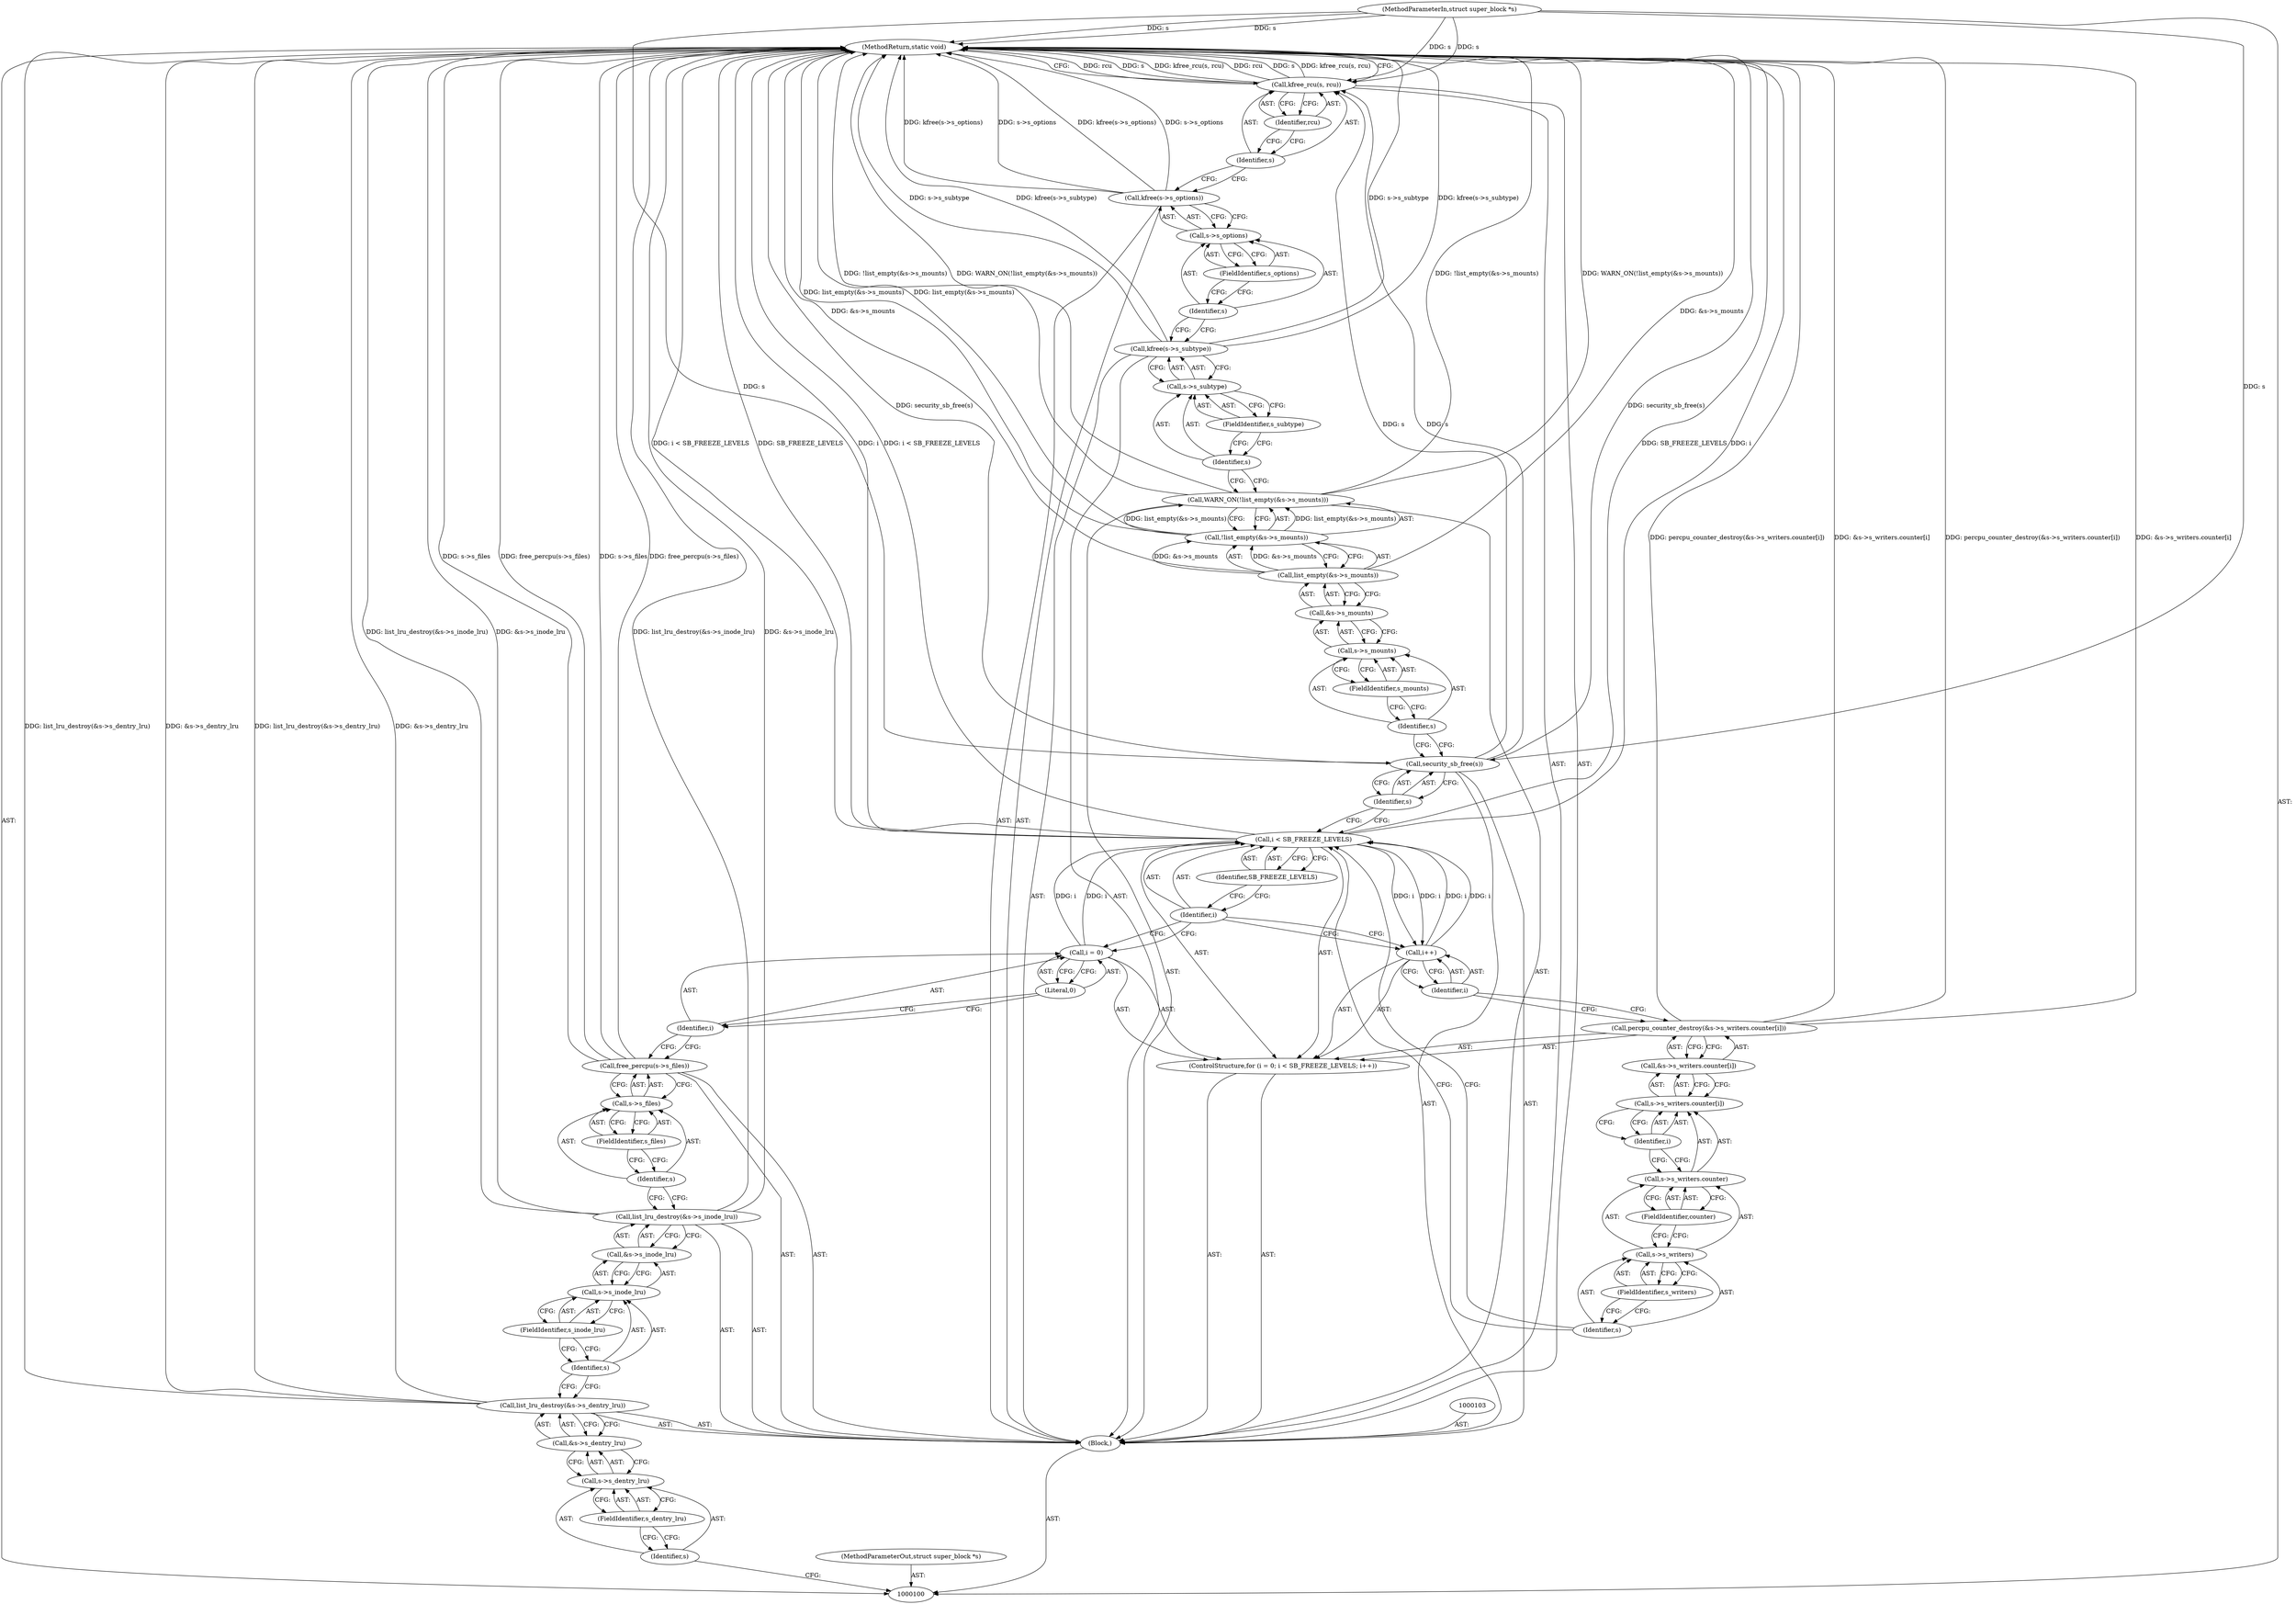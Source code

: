 digraph "1_linux_eee5cc2702929fd41cce28058dc6d6717f723f87_11" {
"1000156" [label="(MethodReturn,static void)"];
"1000101" [label="(MethodParameterIn,struct super_block *s)"];
"1000233" [label="(MethodParameterOut,struct super_block *s)"];
"1000128" [label="(Call,&s->s_writers.counter[i])"];
"1000129" [label="(Call,s->s_writers.counter[i])"];
"1000130" [label="(Call,s->s_writers.counter)"];
"1000131" [label="(Call,s->s_writers)"];
"1000132" [label="(Identifier,s)"];
"1000127" [label="(Call,percpu_counter_destroy(&s->s_writers.counter[i]))"];
"1000133" [label="(FieldIdentifier,s_writers)"];
"1000134" [label="(FieldIdentifier,counter)"];
"1000135" [label="(Identifier,i)"];
"1000137" [label="(Identifier,s)"];
"1000136" [label="(Call,security_sb_free(s))"];
"1000138" [label="(Call,WARN_ON(!list_empty(&s->s_mounts)))"];
"1000140" [label="(Call,list_empty(&s->s_mounts))"];
"1000141" [label="(Call,&s->s_mounts)"];
"1000142" [label="(Call,s->s_mounts)"];
"1000143" [label="(Identifier,s)"];
"1000144" [label="(FieldIdentifier,s_mounts)"];
"1000139" [label="(Call,!list_empty(&s->s_mounts))"];
"1000145" [label="(Call,kfree(s->s_subtype))"];
"1000148" [label="(FieldIdentifier,s_subtype)"];
"1000146" [label="(Call,s->s_subtype)"];
"1000147" [label="(Identifier,s)"];
"1000149" [label="(Call,kfree(s->s_options))"];
"1000152" [label="(FieldIdentifier,s_options)"];
"1000150" [label="(Call,s->s_options)"];
"1000151" [label="(Identifier,s)"];
"1000153" [label="(Call,kfree_rcu(s, rcu))"];
"1000154" [label="(Identifier,s)"];
"1000155" [label="(Identifier,rcu)"];
"1000102" [label="(Block,)"];
"1000105" [label="(Call,&s->s_dentry_lru)"];
"1000104" [label="(Call,list_lru_destroy(&s->s_dentry_lru))"];
"1000106" [label="(Call,s->s_dentry_lru)"];
"1000107" [label="(Identifier,s)"];
"1000108" [label="(FieldIdentifier,s_dentry_lru)"];
"1000110" [label="(Call,&s->s_inode_lru)"];
"1000109" [label="(Call,list_lru_destroy(&s->s_inode_lru))"];
"1000111" [label="(Call,s->s_inode_lru)"];
"1000112" [label="(Identifier,s)"];
"1000113" [label="(FieldIdentifier,s_inode_lru)"];
"1000114" [label="(Call,free_percpu(s->s_files))"];
"1000115" [label="(Call,s->s_files)"];
"1000116" [label="(Identifier,s)"];
"1000117" [label="(FieldIdentifier,s_files)"];
"1000121" [label="(Literal,0)"];
"1000122" [label="(Call,i < SB_FREEZE_LEVELS)"];
"1000123" [label="(Identifier,i)"];
"1000124" [label="(Identifier,SB_FREEZE_LEVELS)"];
"1000118" [label="(ControlStructure,for (i = 0; i < SB_FREEZE_LEVELS; i++))"];
"1000125" [label="(Call,i++)"];
"1000126" [label="(Identifier,i)"];
"1000119" [label="(Call,i = 0)"];
"1000120" [label="(Identifier,i)"];
"1000156" -> "1000100"  [label="AST: "];
"1000156" -> "1000153"  [label="CFG: "];
"1000104" -> "1000156"  [label="DDG: list_lru_destroy(&s->s_dentry_lru)"];
"1000104" -> "1000156"  [label="DDG: &s->s_dentry_lru"];
"1000114" -> "1000156"  [label="DDG: free_percpu(s->s_files)"];
"1000114" -> "1000156"  [label="DDG: s->s_files"];
"1000139" -> "1000156"  [label="DDG: list_empty(&s->s_mounts)"];
"1000153" -> "1000156"  [label="DDG: rcu"];
"1000153" -> "1000156"  [label="DDG: s"];
"1000153" -> "1000156"  [label="DDG: kfree_rcu(s, rcu)"];
"1000149" -> "1000156"  [label="DDG: kfree(s->s_options)"];
"1000149" -> "1000156"  [label="DDG: s->s_options"];
"1000145" -> "1000156"  [label="DDG: s->s_subtype"];
"1000145" -> "1000156"  [label="DDG: kfree(s->s_subtype)"];
"1000109" -> "1000156"  [label="DDG: list_lru_destroy(&s->s_inode_lru)"];
"1000109" -> "1000156"  [label="DDG: &s->s_inode_lru"];
"1000122" -> "1000156"  [label="DDG: SB_FREEZE_LEVELS"];
"1000122" -> "1000156"  [label="DDG: i"];
"1000122" -> "1000156"  [label="DDG: i < SB_FREEZE_LEVELS"];
"1000140" -> "1000156"  [label="DDG: &s->s_mounts"];
"1000138" -> "1000156"  [label="DDG: !list_empty(&s->s_mounts)"];
"1000138" -> "1000156"  [label="DDG: WARN_ON(!list_empty(&s->s_mounts))"];
"1000127" -> "1000156"  [label="DDG: percpu_counter_destroy(&s->s_writers.counter[i])"];
"1000127" -> "1000156"  [label="DDG: &s->s_writers.counter[i]"];
"1000101" -> "1000156"  [label="DDG: s"];
"1000136" -> "1000156"  [label="DDG: security_sb_free(s)"];
"1000101" -> "1000100"  [label="AST: "];
"1000101" -> "1000156"  [label="DDG: s"];
"1000101" -> "1000136"  [label="DDG: s"];
"1000101" -> "1000153"  [label="DDG: s"];
"1000233" -> "1000100"  [label="AST: "];
"1000128" -> "1000127"  [label="AST: "];
"1000128" -> "1000129"  [label="CFG: "];
"1000129" -> "1000128"  [label="AST: "];
"1000127" -> "1000128"  [label="CFG: "];
"1000129" -> "1000128"  [label="AST: "];
"1000129" -> "1000135"  [label="CFG: "];
"1000130" -> "1000129"  [label="AST: "];
"1000135" -> "1000129"  [label="AST: "];
"1000128" -> "1000129"  [label="CFG: "];
"1000130" -> "1000129"  [label="AST: "];
"1000130" -> "1000134"  [label="CFG: "];
"1000131" -> "1000130"  [label="AST: "];
"1000134" -> "1000130"  [label="AST: "];
"1000135" -> "1000130"  [label="CFG: "];
"1000131" -> "1000130"  [label="AST: "];
"1000131" -> "1000133"  [label="CFG: "];
"1000132" -> "1000131"  [label="AST: "];
"1000133" -> "1000131"  [label="AST: "];
"1000134" -> "1000131"  [label="CFG: "];
"1000132" -> "1000131"  [label="AST: "];
"1000132" -> "1000122"  [label="CFG: "];
"1000133" -> "1000132"  [label="CFG: "];
"1000127" -> "1000118"  [label="AST: "];
"1000127" -> "1000128"  [label="CFG: "];
"1000128" -> "1000127"  [label="AST: "];
"1000126" -> "1000127"  [label="CFG: "];
"1000127" -> "1000156"  [label="DDG: percpu_counter_destroy(&s->s_writers.counter[i])"];
"1000127" -> "1000156"  [label="DDG: &s->s_writers.counter[i]"];
"1000133" -> "1000131"  [label="AST: "];
"1000133" -> "1000132"  [label="CFG: "];
"1000131" -> "1000133"  [label="CFG: "];
"1000134" -> "1000130"  [label="AST: "];
"1000134" -> "1000131"  [label="CFG: "];
"1000130" -> "1000134"  [label="CFG: "];
"1000135" -> "1000129"  [label="AST: "];
"1000135" -> "1000130"  [label="CFG: "];
"1000129" -> "1000135"  [label="CFG: "];
"1000137" -> "1000136"  [label="AST: "];
"1000137" -> "1000122"  [label="CFG: "];
"1000136" -> "1000137"  [label="CFG: "];
"1000136" -> "1000102"  [label="AST: "];
"1000136" -> "1000137"  [label="CFG: "];
"1000137" -> "1000136"  [label="AST: "];
"1000143" -> "1000136"  [label="CFG: "];
"1000136" -> "1000156"  [label="DDG: security_sb_free(s)"];
"1000101" -> "1000136"  [label="DDG: s"];
"1000136" -> "1000153"  [label="DDG: s"];
"1000138" -> "1000102"  [label="AST: "];
"1000138" -> "1000139"  [label="CFG: "];
"1000139" -> "1000138"  [label="AST: "];
"1000147" -> "1000138"  [label="CFG: "];
"1000138" -> "1000156"  [label="DDG: !list_empty(&s->s_mounts)"];
"1000138" -> "1000156"  [label="DDG: WARN_ON(!list_empty(&s->s_mounts))"];
"1000139" -> "1000138"  [label="DDG: list_empty(&s->s_mounts)"];
"1000140" -> "1000139"  [label="AST: "];
"1000140" -> "1000141"  [label="CFG: "];
"1000141" -> "1000140"  [label="AST: "];
"1000139" -> "1000140"  [label="CFG: "];
"1000140" -> "1000156"  [label="DDG: &s->s_mounts"];
"1000140" -> "1000139"  [label="DDG: &s->s_mounts"];
"1000141" -> "1000140"  [label="AST: "];
"1000141" -> "1000142"  [label="CFG: "];
"1000142" -> "1000141"  [label="AST: "];
"1000140" -> "1000141"  [label="CFG: "];
"1000142" -> "1000141"  [label="AST: "];
"1000142" -> "1000144"  [label="CFG: "];
"1000143" -> "1000142"  [label="AST: "];
"1000144" -> "1000142"  [label="AST: "];
"1000141" -> "1000142"  [label="CFG: "];
"1000143" -> "1000142"  [label="AST: "];
"1000143" -> "1000136"  [label="CFG: "];
"1000144" -> "1000143"  [label="CFG: "];
"1000144" -> "1000142"  [label="AST: "];
"1000144" -> "1000143"  [label="CFG: "];
"1000142" -> "1000144"  [label="CFG: "];
"1000139" -> "1000138"  [label="AST: "];
"1000139" -> "1000140"  [label="CFG: "];
"1000140" -> "1000139"  [label="AST: "];
"1000138" -> "1000139"  [label="CFG: "];
"1000139" -> "1000156"  [label="DDG: list_empty(&s->s_mounts)"];
"1000139" -> "1000138"  [label="DDG: list_empty(&s->s_mounts)"];
"1000140" -> "1000139"  [label="DDG: &s->s_mounts"];
"1000145" -> "1000102"  [label="AST: "];
"1000145" -> "1000146"  [label="CFG: "];
"1000146" -> "1000145"  [label="AST: "];
"1000151" -> "1000145"  [label="CFG: "];
"1000145" -> "1000156"  [label="DDG: s->s_subtype"];
"1000145" -> "1000156"  [label="DDG: kfree(s->s_subtype)"];
"1000148" -> "1000146"  [label="AST: "];
"1000148" -> "1000147"  [label="CFG: "];
"1000146" -> "1000148"  [label="CFG: "];
"1000146" -> "1000145"  [label="AST: "];
"1000146" -> "1000148"  [label="CFG: "];
"1000147" -> "1000146"  [label="AST: "];
"1000148" -> "1000146"  [label="AST: "];
"1000145" -> "1000146"  [label="CFG: "];
"1000147" -> "1000146"  [label="AST: "];
"1000147" -> "1000138"  [label="CFG: "];
"1000148" -> "1000147"  [label="CFG: "];
"1000149" -> "1000102"  [label="AST: "];
"1000149" -> "1000150"  [label="CFG: "];
"1000150" -> "1000149"  [label="AST: "];
"1000154" -> "1000149"  [label="CFG: "];
"1000149" -> "1000156"  [label="DDG: kfree(s->s_options)"];
"1000149" -> "1000156"  [label="DDG: s->s_options"];
"1000152" -> "1000150"  [label="AST: "];
"1000152" -> "1000151"  [label="CFG: "];
"1000150" -> "1000152"  [label="CFG: "];
"1000150" -> "1000149"  [label="AST: "];
"1000150" -> "1000152"  [label="CFG: "];
"1000151" -> "1000150"  [label="AST: "];
"1000152" -> "1000150"  [label="AST: "];
"1000149" -> "1000150"  [label="CFG: "];
"1000151" -> "1000150"  [label="AST: "];
"1000151" -> "1000145"  [label="CFG: "];
"1000152" -> "1000151"  [label="CFG: "];
"1000153" -> "1000102"  [label="AST: "];
"1000153" -> "1000155"  [label="CFG: "];
"1000154" -> "1000153"  [label="AST: "];
"1000155" -> "1000153"  [label="AST: "];
"1000156" -> "1000153"  [label="CFG: "];
"1000153" -> "1000156"  [label="DDG: rcu"];
"1000153" -> "1000156"  [label="DDG: s"];
"1000153" -> "1000156"  [label="DDG: kfree_rcu(s, rcu)"];
"1000136" -> "1000153"  [label="DDG: s"];
"1000101" -> "1000153"  [label="DDG: s"];
"1000154" -> "1000153"  [label="AST: "];
"1000154" -> "1000149"  [label="CFG: "];
"1000155" -> "1000154"  [label="CFG: "];
"1000155" -> "1000153"  [label="AST: "];
"1000155" -> "1000154"  [label="CFG: "];
"1000153" -> "1000155"  [label="CFG: "];
"1000102" -> "1000100"  [label="AST: "];
"1000103" -> "1000102"  [label="AST: "];
"1000104" -> "1000102"  [label="AST: "];
"1000109" -> "1000102"  [label="AST: "];
"1000114" -> "1000102"  [label="AST: "];
"1000118" -> "1000102"  [label="AST: "];
"1000136" -> "1000102"  [label="AST: "];
"1000138" -> "1000102"  [label="AST: "];
"1000145" -> "1000102"  [label="AST: "];
"1000149" -> "1000102"  [label="AST: "];
"1000153" -> "1000102"  [label="AST: "];
"1000105" -> "1000104"  [label="AST: "];
"1000105" -> "1000106"  [label="CFG: "];
"1000106" -> "1000105"  [label="AST: "];
"1000104" -> "1000105"  [label="CFG: "];
"1000104" -> "1000102"  [label="AST: "];
"1000104" -> "1000105"  [label="CFG: "];
"1000105" -> "1000104"  [label="AST: "];
"1000112" -> "1000104"  [label="CFG: "];
"1000104" -> "1000156"  [label="DDG: list_lru_destroy(&s->s_dentry_lru)"];
"1000104" -> "1000156"  [label="DDG: &s->s_dentry_lru"];
"1000106" -> "1000105"  [label="AST: "];
"1000106" -> "1000108"  [label="CFG: "];
"1000107" -> "1000106"  [label="AST: "];
"1000108" -> "1000106"  [label="AST: "];
"1000105" -> "1000106"  [label="CFG: "];
"1000107" -> "1000106"  [label="AST: "];
"1000107" -> "1000100"  [label="CFG: "];
"1000108" -> "1000107"  [label="CFG: "];
"1000108" -> "1000106"  [label="AST: "];
"1000108" -> "1000107"  [label="CFG: "];
"1000106" -> "1000108"  [label="CFG: "];
"1000110" -> "1000109"  [label="AST: "];
"1000110" -> "1000111"  [label="CFG: "];
"1000111" -> "1000110"  [label="AST: "];
"1000109" -> "1000110"  [label="CFG: "];
"1000109" -> "1000102"  [label="AST: "];
"1000109" -> "1000110"  [label="CFG: "];
"1000110" -> "1000109"  [label="AST: "];
"1000116" -> "1000109"  [label="CFG: "];
"1000109" -> "1000156"  [label="DDG: list_lru_destroy(&s->s_inode_lru)"];
"1000109" -> "1000156"  [label="DDG: &s->s_inode_lru"];
"1000111" -> "1000110"  [label="AST: "];
"1000111" -> "1000113"  [label="CFG: "];
"1000112" -> "1000111"  [label="AST: "];
"1000113" -> "1000111"  [label="AST: "];
"1000110" -> "1000111"  [label="CFG: "];
"1000112" -> "1000111"  [label="AST: "];
"1000112" -> "1000104"  [label="CFG: "];
"1000113" -> "1000112"  [label="CFG: "];
"1000113" -> "1000111"  [label="AST: "];
"1000113" -> "1000112"  [label="CFG: "];
"1000111" -> "1000113"  [label="CFG: "];
"1000114" -> "1000102"  [label="AST: "];
"1000114" -> "1000115"  [label="CFG: "];
"1000115" -> "1000114"  [label="AST: "];
"1000120" -> "1000114"  [label="CFG: "];
"1000114" -> "1000156"  [label="DDG: free_percpu(s->s_files)"];
"1000114" -> "1000156"  [label="DDG: s->s_files"];
"1000115" -> "1000114"  [label="AST: "];
"1000115" -> "1000117"  [label="CFG: "];
"1000116" -> "1000115"  [label="AST: "];
"1000117" -> "1000115"  [label="AST: "];
"1000114" -> "1000115"  [label="CFG: "];
"1000116" -> "1000115"  [label="AST: "];
"1000116" -> "1000109"  [label="CFG: "];
"1000117" -> "1000116"  [label="CFG: "];
"1000117" -> "1000115"  [label="AST: "];
"1000117" -> "1000116"  [label="CFG: "];
"1000115" -> "1000117"  [label="CFG: "];
"1000121" -> "1000119"  [label="AST: "];
"1000121" -> "1000120"  [label="CFG: "];
"1000119" -> "1000121"  [label="CFG: "];
"1000122" -> "1000118"  [label="AST: "];
"1000122" -> "1000124"  [label="CFG: "];
"1000123" -> "1000122"  [label="AST: "];
"1000124" -> "1000122"  [label="AST: "];
"1000132" -> "1000122"  [label="CFG: "];
"1000137" -> "1000122"  [label="CFG: "];
"1000122" -> "1000156"  [label="DDG: SB_FREEZE_LEVELS"];
"1000122" -> "1000156"  [label="DDG: i"];
"1000122" -> "1000156"  [label="DDG: i < SB_FREEZE_LEVELS"];
"1000125" -> "1000122"  [label="DDG: i"];
"1000119" -> "1000122"  [label="DDG: i"];
"1000122" -> "1000125"  [label="DDG: i"];
"1000123" -> "1000122"  [label="AST: "];
"1000123" -> "1000119"  [label="CFG: "];
"1000123" -> "1000125"  [label="CFG: "];
"1000124" -> "1000123"  [label="CFG: "];
"1000124" -> "1000122"  [label="AST: "];
"1000124" -> "1000123"  [label="CFG: "];
"1000122" -> "1000124"  [label="CFG: "];
"1000118" -> "1000102"  [label="AST: "];
"1000119" -> "1000118"  [label="AST: "];
"1000122" -> "1000118"  [label="AST: "];
"1000125" -> "1000118"  [label="AST: "];
"1000127" -> "1000118"  [label="AST: "];
"1000125" -> "1000118"  [label="AST: "];
"1000125" -> "1000126"  [label="CFG: "];
"1000126" -> "1000125"  [label="AST: "];
"1000123" -> "1000125"  [label="CFG: "];
"1000125" -> "1000122"  [label="DDG: i"];
"1000122" -> "1000125"  [label="DDG: i"];
"1000126" -> "1000125"  [label="AST: "];
"1000126" -> "1000127"  [label="CFG: "];
"1000125" -> "1000126"  [label="CFG: "];
"1000119" -> "1000118"  [label="AST: "];
"1000119" -> "1000121"  [label="CFG: "];
"1000120" -> "1000119"  [label="AST: "];
"1000121" -> "1000119"  [label="AST: "];
"1000123" -> "1000119"  [label="CFG: "];
"1000119" -> "1000122"  [label="DDG: i"];
"1000120" -> "1000119"  [label="AST: "];
"1000120" -> "1000114"  [label="CFG: "];
"1000121" -> "1000120"  [label="CFG: "];
}

